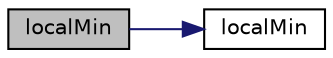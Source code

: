digraph "localMin"
{
  bgcolor="transparent";
  edge [fontname="Helvetica",fontsize="10",labelfontname="Helvetica",labelfontsize="10"];
  node [fontname="Helvetica",fontsize="10",shape=record];
  rankdir="LR";
  Node1 [label="localMin",height=0.2,width=0.4,color="black", fillcolor="grey75", style="filled", fontcolor="black"];
  Node1 -> Node2 [color="midnightblue",fontsize="10",style="solid",fontname="Helvetica"];
  Node2 [label="localMin",height=0.2,width=0.4,color="black",URL="$a01401.html#a6fad6cd3a6737cb848a479a8a11d6d9a",tooltip="Construct from mesh. "];
}

